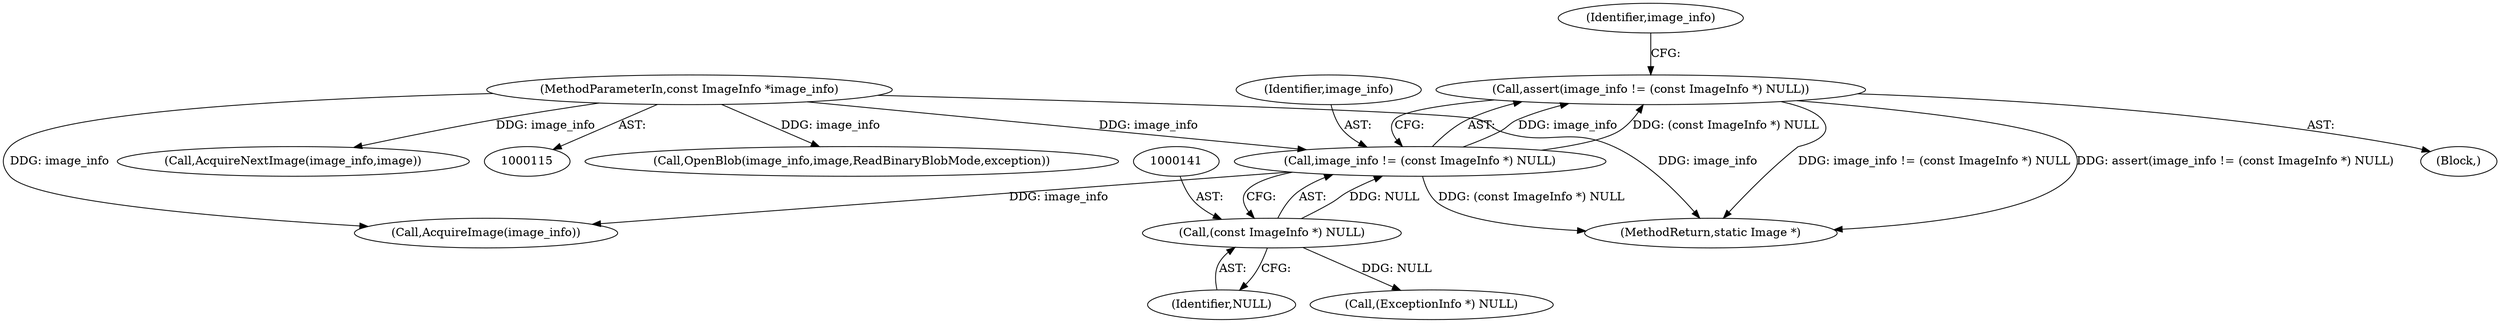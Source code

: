digraph "0_ImageMagick_f6e9d0d9955e85bdd7540b251cd50d598dacc5e6_36@API" {
"1000137" [label="(Call,assert(image_info != (const ImageInfo *) NULL))"];
"1000138" [label="(Call,image_info != (const ImageInfo *) NULL)"];
"1000116" [label="(MethodParameterIn,const ImageInfo *image_info)"];
"1000140" [label="(Call,(const ImageInfo *) NULL)"];
"1000146" [label="(Identifier,image_info)"];
"1000139" [label="(Identifier,image_info)"];
"1002459" [label="(MethodReturn,static Image *)"];
"1000178" [label="(Call,AcquireImage(image_info))"];
"1000182" [label="(Call,OpenBlob(image_info,image,ReadBinaryBlobMode,exception))"];
"1000140" [label="(Call,(const ImageInfo *) NULL)"];
"1002412" [label="(Call,AcquireNextImage(image_info,image))"];
"1000142" [label="(Identifier,NULL)"];
"1000118" [label="(Block,)"];
"1000138" [label="(Call,image_info != (const ImageInfo *) NULL)"];
"1000116" [label="(MethodParameterIn,const ImageInfo *image_info)"];
"1000137" [label="(Call,assert(image_info != (const ImageInfo *) NULL))"];
"1000167" [label="(Call,(ExceptionInfo *) NULL)"];
"1000137" -> "1000118"  [label="AST: "];
"1000137" -> "1000138"  [label="CFG: "];
"1000138" -> "1000137"  [label="AST: "];
"1000146" -> "1000137"  [label="CFG: "];
"1000137" -> "1002459"  [label="DDG: image_info != (const ImageInfo *) NULL"];
"1000137" -> "1002459"  [label="DDG: assert(image_info != (const ImageInfo *) NULL)"];
"1000138" -> "1000137"  [label="DDG: image_info"];
"1000138" -> "1000137"  [label="DDG: (const ImageInfo *) NULL"];
"1000138" -> "1000140"  [label="CFG: "];
"1000139" -> "1000138"  [label="AST: "];
"1000140" -> "1000138"  [label="AST: "];
"1000138" -> "1002459"  [label="DDG: (const ImageInfo *) NULL"];
"1000116" -> "1000138"  [label="DDG: image_info"];
"1000140" -> "1000138"  [label="DDG: NULL"];
"1000138" -> "1000178"  [label="DDG: image_info"];
"1000116" -> "1000115"  [label="AST: "];
"1000116" -> "1002459"  [label="DDG: image_info"];
"1000116" -> "1000178"  [label="DDG: image_info"];
"1000116" -> "1000182"  [label="DDG: image_info"];
"1000116" -> "1002412"  [label="DDG: image_info"];
"1000140" -> "1000142"  [label="CFG: "];
"1000141" -> "1000140"  [label="AST: "];
"1000142" -> "1000140"  [label="AST: "];
"1000140" -> "1000167"  [label="DDG: NULL"];
}
